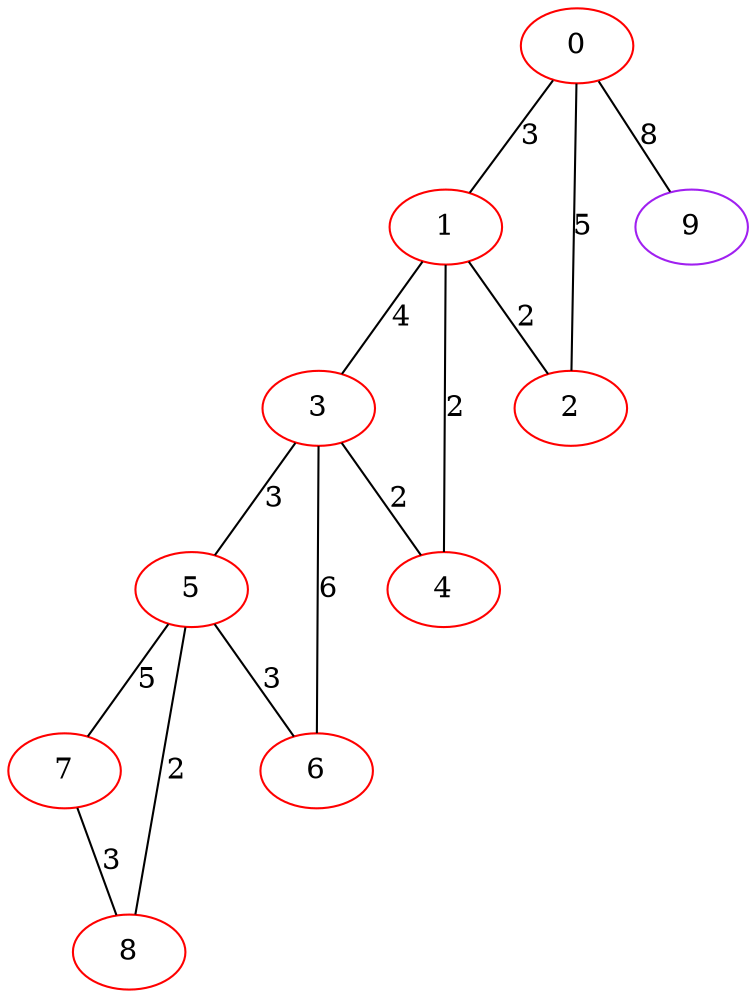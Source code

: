 graph "" {
0 [color=red, weight=1];
1 [color=red, weight=1];
2 [color=red, weight=1];
3 [color=red, weight=1];
4 [color=red, weight=1];
5 [color=red, weight=1];
6 [color=red, weight=1];
7 [color=red, weight=1];
8 [color=red, weight=1];
9 [color=purple, weight=4];
0 -- 1  [key=0, label=3];
0 -- 2  [key=0, label=5];
0 -- 9  [key=0, label=8];
1 -- 2  [key=0, label=2];
1 -- 3  [key=0, label=4];
1 -- 4  [key=0, label=2];
3 -- 4  [key=0, label=2];
3 -- 5  [key=0, label=3];
3 -- 6  [key=0, label=6];
5 -- 8  [key=0, label=2];
5 -- 6  [key=0, label=3];
5 -- 7  [key=0, label=5];
7 -- 8  [key=0, label=3];
}
